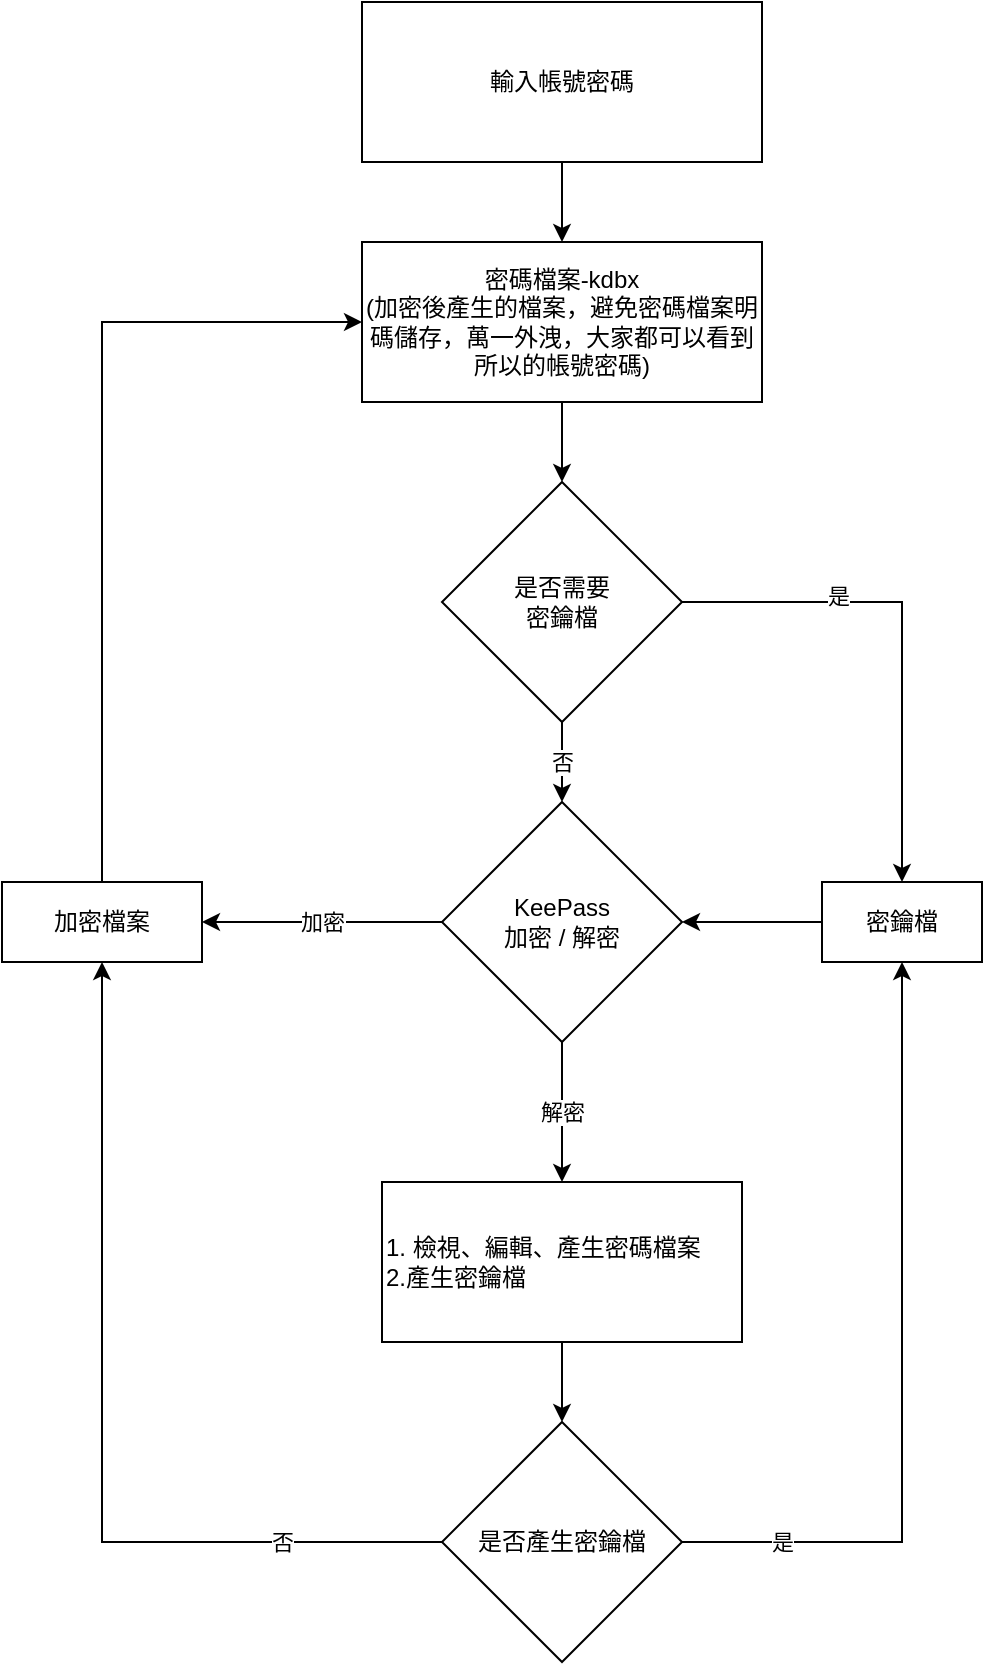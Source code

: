 <mxfile version="14.6.13" type="device"><diagram id="XH60eKb19Myy_P01uJHD" name="第1頁"><mxGraphModel dx="689" dy="964" grid="1" gridSize="10" guides="1" tooltips="1" connect="1" arrows="1" fold="1" page="1" pageScale="1" pageWidth="827" pageHeight="1169" math="0" shadow="0"><root><mxCell id="0"/><mxCell id="1" parent="0"/><mxCell id="hGxkOm2ZhCcDie2CqN2R-39" style="edgeStyle=orthogonalEdgeStyle;rounded=0;orthogonalLoop=1;jettySize=auto;html=1;" edge="1" parent="1" source="hGxkOm2ZhCcDie2CqN2R-2" target="hGxkOm2ZhCcDie2CqN2R-37"><mxGeometry relative="1" as="geometry"/></mxCell><mxCell id="hGxkOm2ZhCcDie2CqN2R-2" value="密碼檔案-kdbx&lt;br&gt;(加密後產生的檔案，避免密碼檔案明碼儲存，萬一外洩，大家都可以看到所以的帳號密碼)" style="rounded=0;whiteSpace=wrap;html=1;" vertex="1" parent="1"><mxGeometry x="360" y="240" width="200" height="80" as="geometry"/></mxCell><mxCell id="hGxkOm2ZhCcDie2CqN2R-7" style="edgeStyle=orthogonalEdgeStyle;rounded=0;orthogonalLoop=1;jettySize=auto;html=1;entryX=0.5;entryY=0;entryDx=0;entryDy=0;" edge="1" parent="1" source="hGxkOm2ZhCcDie2CqN2R-5" target="hGxkOm2ZhCcDie2CqN2R-2"><mxGeometry relative="1" as="geometry"/></mxCell><mxCell id="hGxkOm2ZhCcDie2CqN2R-5" value="輸入帳號密碼" style="rounded=0;whiteSpace=wrap;html=1;" vertex="1" parent="1"><mxGeometry x="360" y="120" width="200" height="80" as="geometry"/></mxCell><mxCell id="hGxkOm2ZhCcDie2CqN2R-13" value="解密" style="edgeStyle=orthogonalEdgeStyle;rounded=0;orthogonalLoop=1;jettySize=auto;html=1;entryX=0.5;entryY=0;entryDx=0;entryDy=0;" edge="1" parent="1" source="hGxkOm2ZhCcDie2CqN2R-8" target="hGxkOm2ZhCcDie2CqN2R-12"><mxGeometry relative="1" as="geometry"/></mxCell><mxCell id="hGxkOm2ZhCcDie2CqN2R-44" value="加密" style="edgeStyle=orthogonalEdgeStyle;rounded=0;orthogonalLoop=1;jettySize=auto;html=1;" edge="1" parent="1" source="hGxkOm2ZhCcDie2CqN2R-8" target="hGxkOm2ZhCcDie2CqN2R-18"><mxGeometry relative="1" as="geometry"/></mxCell><mxCell id="hGxkOm2ZhCcDie2CqN2R-8" value="KeePass&lt;br&gt;加密 / 解密" style="rhombus;whiteSpace=wrap;html=1;" vertex="1" parent="1"><mxGeometry x="400" y="520" width="120" height="120" as="geometry"/></mxCell><mxCell id="hGxkOm2ZhCcDie2CqN2R-15" style="edgeStyle=orthogonalEdgeStyle;rounded=0;orthogonalLoop=1;jettySize=auto;html=1;entryX=0.5;entryY=0;entryDx=0;entryDy=0;" edge="1" parent="1" source="hGxkOm2ZhCcDie2CqN2R-12"><mxGeometry relative="1" as="geometry"><mxPoint x="460" y="830" as="targetPoint"/></mxGeometry></mxCell><mxCell id="hGxkOm2ZhCcDie2CqN2R-12" value="1. 檢視、編輯、產生密碼檔案&lt;br&gt;2.產生密鑰檔" style="rounded=0;whiteSpace=wrap;html=1;align=left;" vertex="1" parent="1"><mxGeometry x="370" y="710" width="180" height="80" as="geometry"/></mxCell><mxCell id="hGxkOm2ZhCcDie2CqN2R-36" style="edgeStyle=orthogonalEdgeStyle;rounded=0;orthogonalLoop=1;jettySize=auto;html=1;exitX=0.5;exitY=0;exitDx=0;exitDy=0;entryX=0;entryY=0.5;entryDx=0;entryDy=0;" edge="1" parent="1" source="hGxkOm2ZhCcDie2CqN2R-18" target="hGxkOm2ZhCcDie2CqN2R-2"><mxGeometry relative="1" as="geometry"/></mxCell><mxCell id="hGxkOm2ZhCcDie2CqN2R-18" value="加密檔案" style="rounded=0;whiteSpace=wrap;html=1;" vertex="1" parent="1"><mxGeometry x="180" y="560" width="100" height="40" as="geometry"/></mxCell><mxCell id="hGxkOm2ZhCcDie2CqN2R-34" value="否" style="edgeStyle=orthogonalEdgeStyle;rounded=0;orthogonalLoop=1;jettySize=auto;html=1;entryX=0.5;entryY=1;entryDx=0;entryDy=0;" edge="1" parent="1" source="hGxkOm2ZhCcDie2CqN2R-23" target="hGxkOm2ZhCcDie2CqN2R-18"><mxGeometry x="-0.652" relative="1" as="geometry"><mxPoint as="offset"/></mxGeometry></mxCell><mxCell id="hGxkOm2ZhCcDie2CqN2R-46" value="是" style="edgeStyle=orthogonalEdgeStyle;rounded=0;orthogonalLoop=1;jettySize=auto;html=1;" edge="1" parent="1" source="hGxkOm2ZhCcDie2CqN2R-23" target="hGxkOm2ZhCcDie2CqN2R-40"><mxGeometry x="-0.75" relative="1" as="geometry"><mxPoint as="offset"/></mxGeometry></mxCell><mxCell id="hGxkOm2ZhCcDie2CqN2R-23" value="是否產生密鑰檔" style="rhombus;whiteSpace=wrap;html=1;" vertex="1" parent="1"><mxGeometry x="400" y="830" width="120" height="120" as="geometry"/></mxCell><mxCell id="hGxkOm2ZhCcDie2CqN2R-38" value="否" style="edgeStyle=orthogonalEdgeStyle;rounded=0;orthogonalLoop=1;jettySize=auto;html=1;entryX=0.5;entryY=0;entryDx=0;entryDy=0;" edge="1" parent="1" source="hGxkOm2ZhCcDie2CqN2R-37" target="hGxkOm2ZhCcDie2CqN2R-8"><mxGeometry relative="1" as="geometry"/></mxCell><mxCell id="hGxkOm2ZhCcDie2CqN2R-41" style="edgeStyle=orthogonalEdgeStyle;rounded=0;orthogonalLoop=1;jettySize=auto;html=1;entryX=0.5;entryY=0;entryDx=0;entryDy=0;" edge="1" parent="1" source="hGxkOm2ZhCcDie2CqN2R-37" target="hGxkOm2ZhCcDie2CqN2R-40"><mxGeometry relative="1" as="geometry"/></mxCell><mxCell id="hGxkOm2ZhCcDie2CqN2R-42" value="是" style="edgeLabel;html=1;align=center;verticalAlign=middle;resizable=0;points=[];" vertex="1" connectable="0" parent="hGxkOm2ZhCcDie2CqN2R-41"><mxGeometry x="-0.377" y="3" relative="1" as="geometry"><mxPoint as="offset"/></mxGeometry></mxCell><mxCell id="hGxkOm2ZhCcDie2CqN2R-37" value="是否需要&lt;br&gt;密鑰檔" style="rhombus;whiteSpace=wrap;html=1;" vertex="1" parent="1"><mxGeometry x="400" y="360" width="120" height="120" as="geometry"/></mxCell><mxCell id="hGxkOm2ZhCcDie2CqN2R-43" style="edgeStyle=orthogonalEdgeStyle;rounded=0;orthogonalLoop=1;jettySize=auto;html=1;" edge="1" parent="1" source="hGxkOm2ZhCcDie2CqN2R-40" target="hGxkOm2ZhCcDie2CqN2R-8"><mxGeometry relative="1" as="geometry"/></mxCell><mxCell id="hGxkOm2ZhCcDie2CqN2R-40" value="密鑰檔" style="rounded=0;whiteSpace=wrap;html=1;" vertex="1" parent="1"><mxGeometry x="590" y="560" width="80" height="40" as="geometry"/></mxCell></root></mxGraphModel></diagram></mxfile>